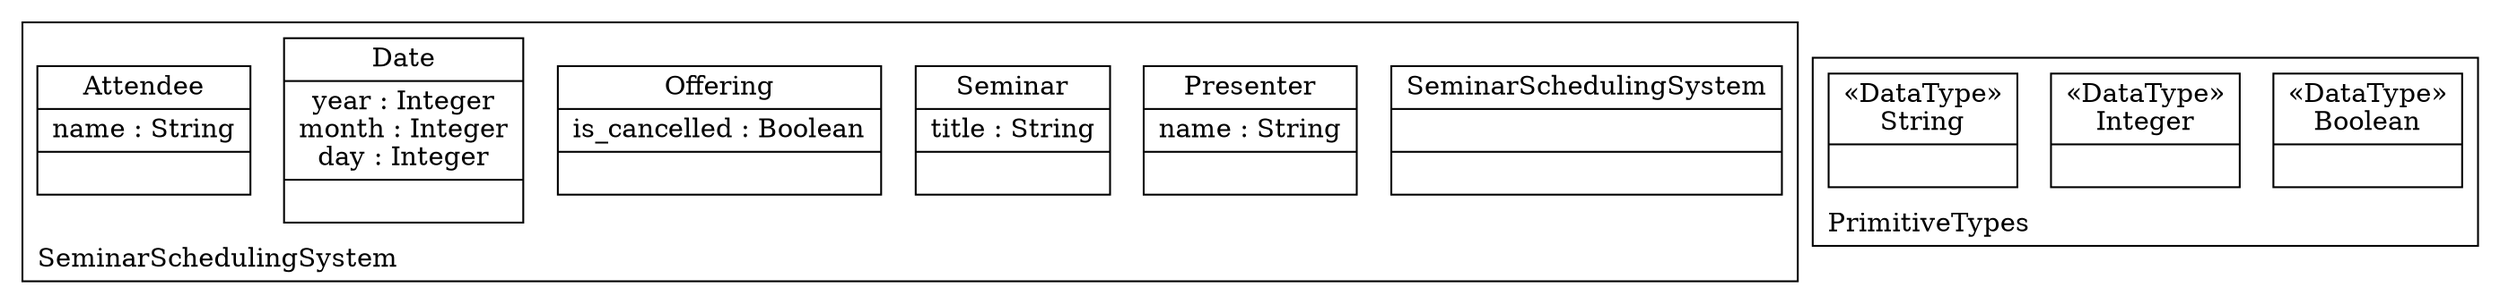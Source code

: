 digraph "KM3 Model in DOT" {
graph[rankdir=BT,labeljust=l,labelloc=t,nodeSep=0.75,compound=true];
 subgraph "cluster_SeminarSchedulingSystem"{
labelloc=t
color=black
label=SeminarSchedulingSystem
 node[shape=record];
SeminarSchedulingSystem[label="{SeminarSchedulingSystem| | }"]
;
 node[shape=record];
Presenter[label="{Presenter|name : String| }"]
;
 node[shape=record];
Seminar[label="{Seminar|title : String| }"]
;
 node[shape=record];
Offering[label="{Offering|is_cancelled : Boolean| }"]
;
 node[shape=record];
Date[label="{Date|year : Integer\nmonth : Integer\nday : Integer| }"]
;
 node[shape=record];
Attendee[label="{Attendee|name : String| }"]
;

} subgraph "cluster_PrimitiveTypes"{
labelloc=t
color=black
label=PrimitiveTypes
 node[shape=record];
Boolean[label="{&#171;DataType&#187;\nBoolean|}"]
;
 node[shape=record];
Integer[label="{&#171;DataType&#187;\nInteger|}"]
;
 node[shape=record];
String[label="{&#171;DataType&#187;\nString|}"]
;

}
}